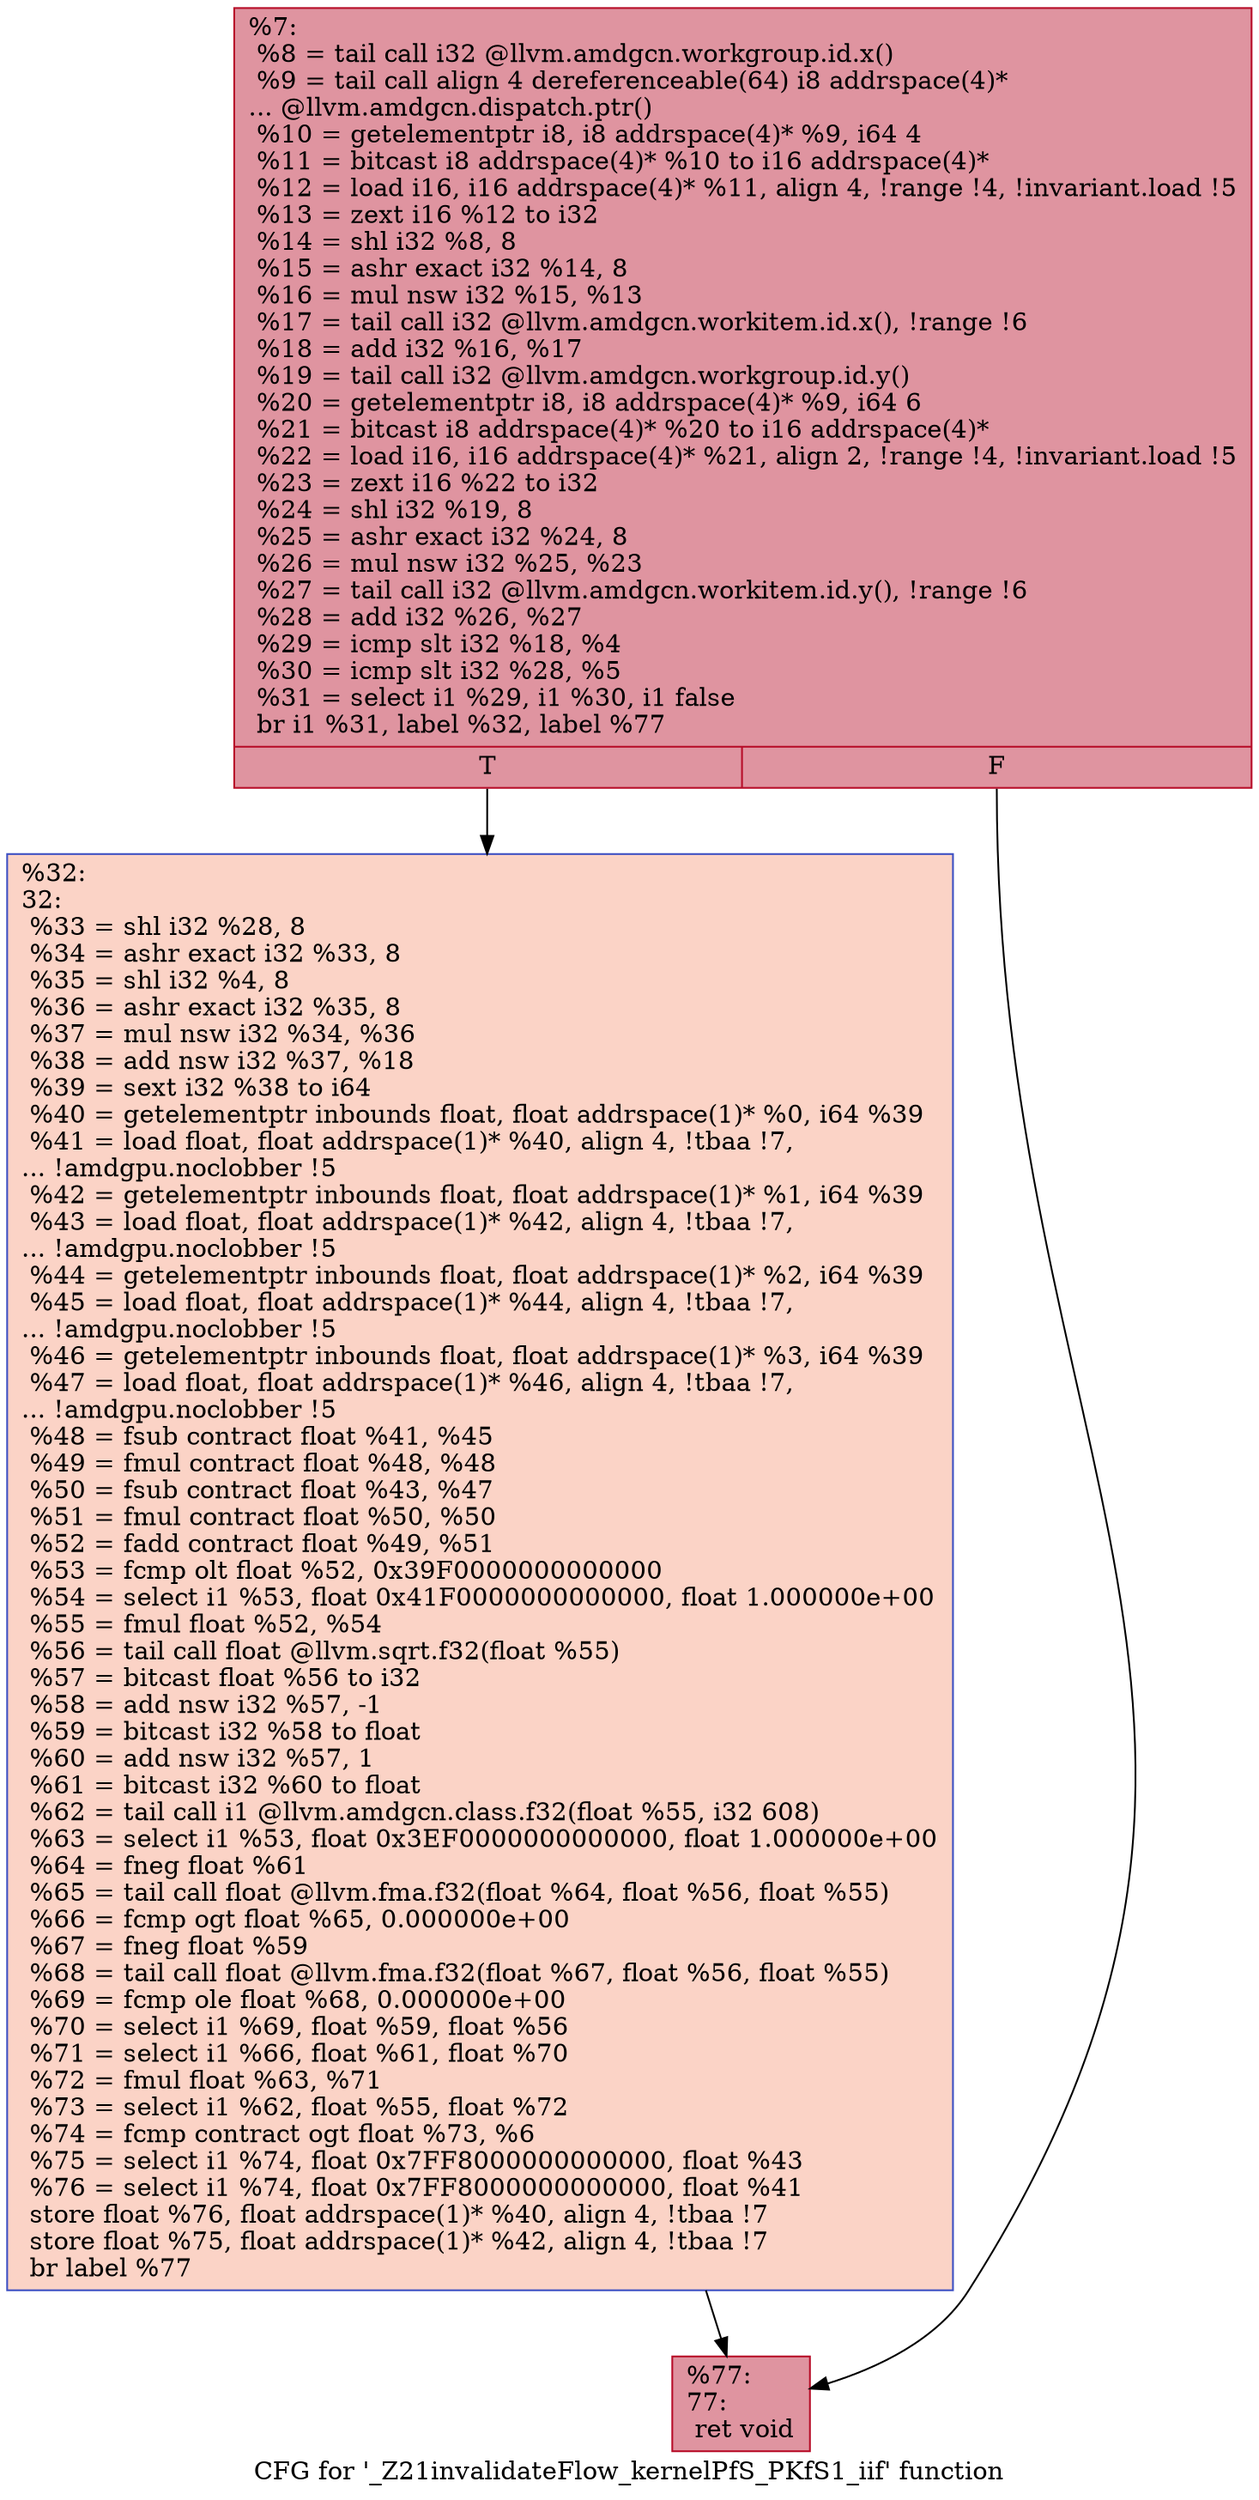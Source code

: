 digraph "CFG for '_Z21invalidateFlow_kernelPfS_PKfS1_iif' function" {
	label="CFG for '_Z21invalidateFlow_kernelPfS_PKfS1_iif' function";

	Node0x5368dd0 [shape=record,color="#b70d28ff", style=filled, fillcolor="#b70d2870",label="{%7:\l  %8 = tail call i32 @llvm.amdgcn.workgroup.id.x()\l  %9 = tail call align 4 dereferenceable(64) i8 addrspace(4)*\l... @llvm.amdgcn.dispatch.ptr()\l  %10 = getelementptr i8, i8 addrspace(4)* %9, i64 4\l  %11 = bitcast i8 addrspace(4)* %10 to i16 addrspace(4)*\l  %12 = load i16, i16 addrspace(4)* %11, align 4, !range !4, !invariant.load !5\l  %13 = zext i16 %12 to i32\l  %14 = shl i32 %8, 8\l  %15 = ashr exact i32 %14, 8\l  %16 = mul nsw i32 %15, %13\l  %17 = tail call i32 @llvm.amdgcn.workitem.id.x(), !range !6\l  %18 = add i32 %16, %17\l  %19 = tail call i32 @llvm.amdgcn.workgroup.id.y()\l  %20 = getelementptr i8, i8 addrspace(4)* %9, i64 6\l  %21 = bitcast i8 addrspace(4)* %20 to i16 addrspace(4)*\l  %22 = load i16, i16 addrspace(4)* %21, align 2, !range !4, !invariant.load !5\l  %23 = zext i16 %22 to i32\l  %24 = shl i32 %19, 8\l  %25 = ashr exact i32 %24, 8\l  %26 = mul nsw i32 %25, %23\l  %27 = tail call i32 @llvm.amdgcn.workitem.id.y(), !range !6\l  %28 = add i32 %26, %27\l  %29 = icmp slt i32 %18, %4\l  %30 = icmp slt i32 %28, %5\l  %31 = select i1 %29, i1 %30, i1 false\l  br i1 %31, label %32, label %77\l|{<s0>T|<s1>F}}"];
	Node0x5368dd0:s0 -> Node0x536cad0;
	Node0x5368dd0:s1 -> Node0x536cb60;
	Node0x536cad0 [shape=record,color="#3d50c3ff", style=filled, fillcolor="#f59c7d70",label="{%32:\l32:                                               \l  %33 = shl i32 %28, 8\l  %34 = ashr exact i32 %33, 8\l  %35 = shl i32 %4, 8\l  %36 = ashr exact i32 %35, 8\l  %37 = mul nsw i32 %34, %36\l  %38 = add nsw i32 %37, %18\l  %39 = sext i32 %38 to i64\l  %40 = getelementptr inbounds float, float addrspace(1)* %0, i64 %39\l  %41 = load float, float addrspace(1)* %40, align 4, !tbaa !7,\l... !amdgpu.noclobber !5\l  %42 = getelementptr inbounds float, float addrspace(1)* %1, i64 %39\l  %43 = load float, float addrspace(1)* %42, align 4, !tbaa !7,\l... !amdgpu.noclobber !5\l  %44 = getelementptr inbounds float, float addrspace(1)* %2, i64 %39\l  %45 = load float, float addrspace(1)* %44, align 4, !tbaa !7,\l... !amdgpu.noclobber !5\l  %46 = getelementptr inbounds float, float addrspace(1)* %3, i64 %39\l  %47 = load float, float addrspace(1)* %46, align 4, !tbaa !7,\l... !amdgpu.noclobber !5\l  %48 = fsub contract float %41, %45\l  %49 = fmul contract float %48, %48\l  %50 = fsub contract float %43, %47\l  %51 = fmul contract float %50, %50\l  %52 = fadd contract float %49, %51\l  %53 = fcmp olt float %52, 0x39F0000000000000\l  %54 = select i1 %53, float 0x41F0000000000000, float 1.000000e+00\l  %55 = fmul float %52, %54\l  %56 = tail call float @llvm.sqrt.f32(float %55)\l  %57 = bitcast float %56 to i32\l  %58 = add nsw i32 %57, -1\l  %59 = bitcast i32 %58 to float\l  %60 = add nsw i32 %57, 1\l  %61 = bitcast i32 %60 to float\l  %62 = tail call i1 @llvm.amdgcn.class.f32(float %55, i32 608)\l  %63 = select i1 %53, float 0x3EF0000000000000, float 1.000000e+00\l  %64 = fneg float %61\l  %65 = tail call float @llvm.fma.f32(float %64, float %56, float %55)\l  %66 = fcmp ogt float %65, 0.000000e+00\l  %67 = fneg float %59\l  %68 = tail call float @llvm.fma.f32(float %67, float %56, float %55)\l  %69 = fcmp ole float %68, 0.000000e+00\l  %70 = select i1 %69, float %59, float %56\l  %71 = select i1 %66, float %61, float %70\l  %72 = fmul float %63, %71\l  %73 = select i1 %62, float %55, float %72\l  %74 = fcmp contract ogt float %73, %6\l  %75 = select i1 %74, float 0x7FF8000000000000, float %43\l  %76 = select i1 %74, float 0x7FF8000000000000, float %41\l  store float %76, float addrspace(1)* %40, align 4, !tbaa !7\l  store float %75, float addrspace(1)* %42, align 4, !tbaa !7\l  br label %77\l}"];
	Node0x536cad0 -> Node0x536cb60;
	Node0x536cb60 [shape=record,color="#b70d28ff", style=filled, fillcolor="#b70d2870",label="{%77:\l77:                                               \l  ret void\l}"];
}
